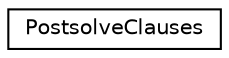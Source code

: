 digraph "Graphical Class Hierarchy"
{
 // LATEX_PDF_SIZE
  edge [fontname="Helvetica",fontsize="10",labelfontname="Helvetica",labelfontsize="10"];
  node [fontname="Helvetica",fontsize="10",shape=record];
  rankdir="LR";
  Node0 [label="PostsolveClauses",height=0.2,width=0.4,color="black", fillcolor="white", style="filled",URL="$structoperations__research_1_1sat_1_1_postsolve_clauses.html",tooltip=" "];
}
